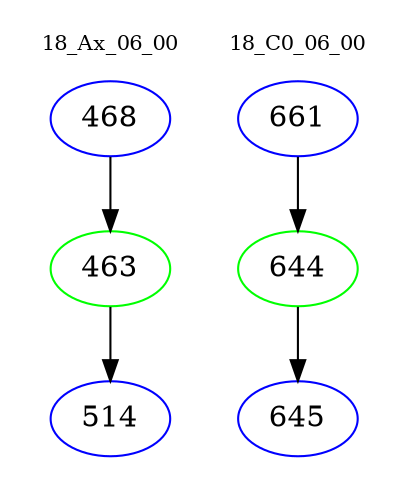 digraph{
subgraph cluster_0 {
color = white
label = "18_Ax_06_00";
fontsize=10;
T0_468 [label="468", color="blue"]
T0_468 -> T0_463 [color="black"]
T0_463 [label="463", color="green"]
T0_463 -> T0_514 [color="black"]
T0_514 [label="514", color="blue"]
}
subgraph cluster_1 {
color = white
label = "18_C0_06_00";
fontsize=10;
T1_661 [label="661", color="blue"]
T1_661 -> T1_644 [color="black"]
T1_644 [label="644", color="green"]
T1_644 -> T1_645 [color="black"]
T1_645 [label="645", color="blue"]
}
}
